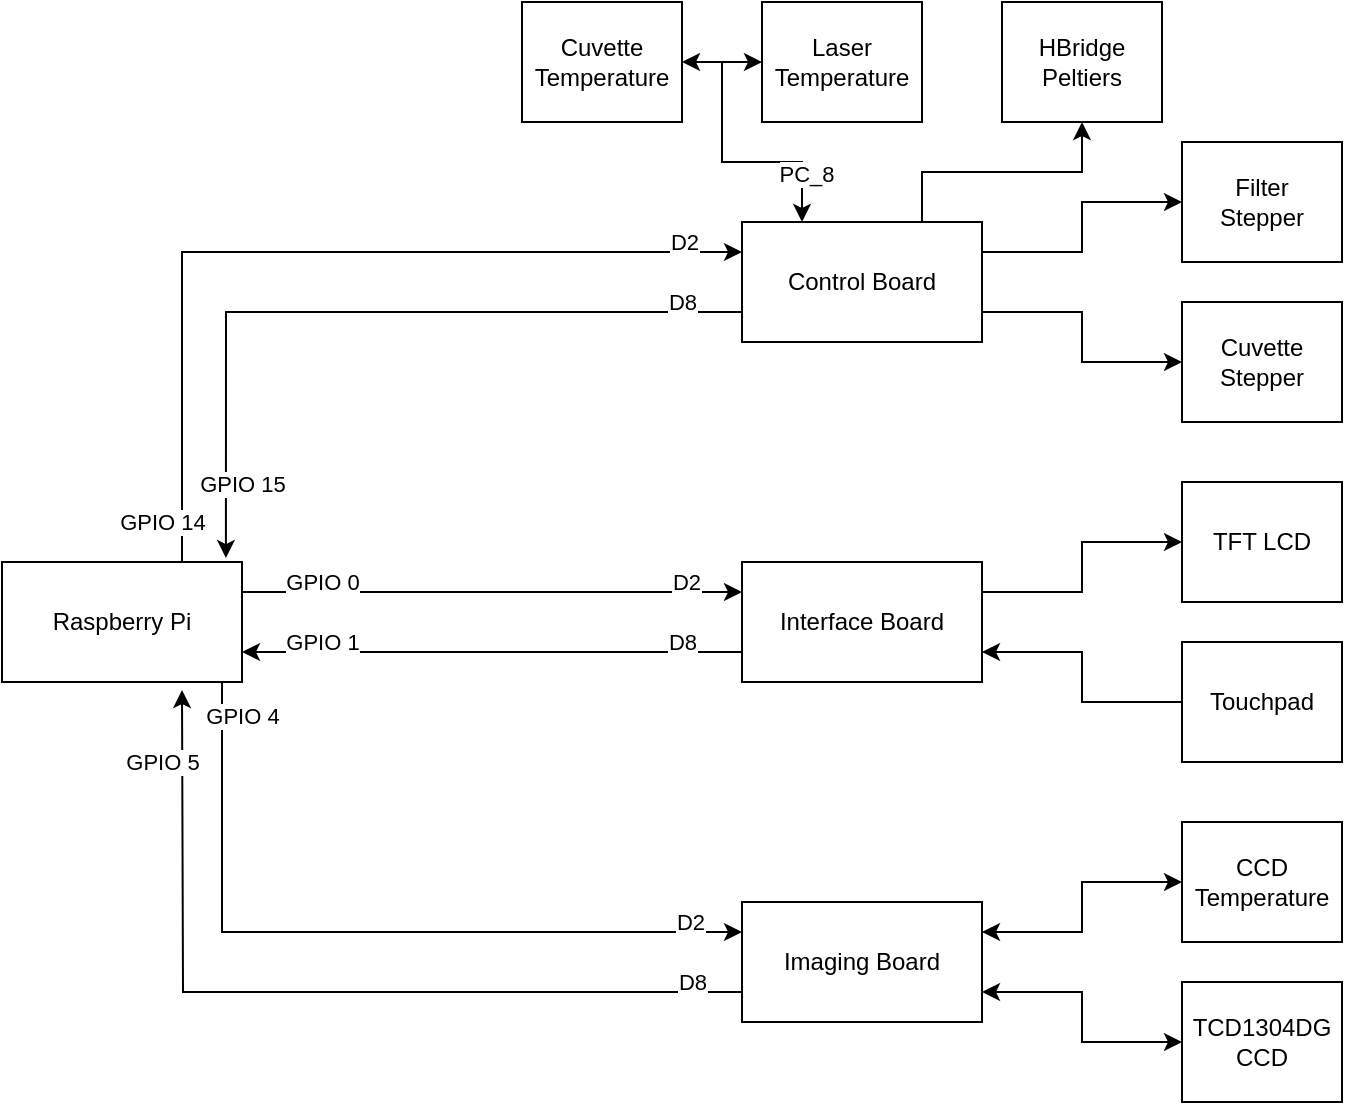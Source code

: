 <mxfile version="14.9.8" type="device"><diagram id="umfn3TfbESv5R6rosuh4" name="Page-1"><mxGraphModel dx="1422" dy="776" grid="1" gridSize="10" guides="1" tooltips="1" connect="1" arrows="1" fold="1" page="1" pageScale="1" pageWidth="850" pageHeight="1100" math="0" shadow="0"><root><mxCell id="0"/><mxCell id="1" parent="0"/><mxCell id="Owtj56LBjJoy0qXv2wrW-5" style="edgeStyle=orthogonalEdgeStyle;rounded=0;orthogonalLoop=1;jettySize=auto;html=1;exitX=0.75;exitY=0;exitDx=0;exitDy=0;entryX=0;entryY=0.25;entryDx=0;entryDy=0;" parent="1" source="Owtj56LBjJoy0qXv2wrW-1" target="Owtj56LBjJoy0qXv2wrW-2" edge="1"><mxGeometry relative="1" as="geometry"/></mxCell><mxCell id="Owtj56LBjJoy0qXv2wrW-10" value="GPIO 14" style="edgeLabel;html=1;align=center;verticalAlign=middle;resizable=0;points=[];" parent="Owtj56LBjJoy0qXv2wrW-5" vertex="1" connectable="0"><mxGeometry x="-0.938" y="-1" relative="1" as="geometry"><mxPoint x="-11" y="-7" as="offset"/></mxGeometry></mxCell><mxCell id="Owtj56LBjJoy0qXv2wrW-11" value="D2" style="edgeLabel;html=1;align=center;verticalAlign=middle;resizable=0;points=[];" parent="Owtj56LBjJoy0qXv2wrW-5" vertex="1" connectable="0"><mxGeometry x="0.924" y="-2" relative="1" as="geometry"><mxPoint x="-13" y="-7" as="offset"/></mxGeometry></mxCell><mxCell id="iiZKAEHKjVZigW6aaVAG-2" style="edgeStyle=orthogonalEdgeStyle;rounded=0;orthogonalLoop=1;jettySize=auto;html=1;exitX=1;exitY=0.25;exitDx=0;exitDy=0;entryX=0;entryY=0.25;entryDx=0;entryDy=0;" edge="1" parent="1" source="Owtj56LBjJoy0qXv2wrW-1" target="Owtj56LBjJoy0qXv2wrW-3"><mxGeometry relative="1" as="geometry"/></mxCell><mxCell id="iiZKAEHKjVZigW6aaVAG-12" value="GPIO 0" style="edgeLabel;html=1;align=center;verticalAlign=middle;resizable=0;points=[];" vertex="1" connectable="0" parent="iiZKAEHKjVZigW6aaVAG-2"><mxGeometry x="-0.856" y="-1" relative="1" as="geometry"><mxPoint x="22" y="-6" as="offset"/></mxGeometry></mxCell><mxCell id="iiZKAEHKjVZigW6aaVAG-13" value="D2" style="edgeLabel;html=1;align=center;verticalAlign=middle;resizable=0;points=[];" vertex="1" connectable="0" parent="iiZKAEHKjVZigW6aaVAG-2"><mxGeometry x="0.776" y="-1" relative="1" as="geometry"><mxPoint y="-6" as="offset"/></mxGeometry></mxCell><mxCell id="iiZKAEHKjVZigW6aaVAG-16" style="edgeStyle=orthogonalEdgeStyle;rounded=0;orthogonalLoop=1;jettySize=auto;html=1;exitX=1;exitY=1;exitDx=0;exitDy=0;entryX=0;entryY=0.25;entryDx=0;entryDy=0;" edge="1" parent="1" source="Owtj56LBjJoy0qXv2wrW-1" target="Owtj56LBjJoy0qXv2wrW-4"><mxGeometry relative="1" as="geometry"><Array as="points"><mxPoint x="150" y="360"/><mxPoint x="150" y="485"/></Array></mxGeometry></mxCell><mxCell id="iiZKAEHKjVZigW6aaVAG-17" value="GPIO 4" style="edgeLabel;html=1;align=center;verticalAlign=middle;resizable=0;points=[];" vertex="1" connectable="0" parent="iiZKAEHKjVZigW6aaVAG-16"><mxGeometry x="-0.863" relative="1" as="geometry"><mxPoint x="10" as="offset"/></mxGeometry></mxCell><mxCell id="iiZKAEHKjVZigW6aaVAG-20" value="D2" style="edgeLabel;html=1;align=center;verticalAlign=middle;resizable=0;points=[];" vertex="1" connectable="0" parent="iiZKAEHKjVZigW6aaVAG-16"><mxGeometry x="0.868" relative="1" as="geometry"><mxPoint y="-5" as="offset"/></mxGeometry></mxCell><mxCell id="Owtj56LBjJoy0qXv2wrW-1" value="Raspberry Pi" style="rounded=0;whiteSpace=wrap;html=1;" parent="1" vertex="1"><mxGeometry x="40" y="300" width="120" height="60" as="geometry"/></mxCell><mxCell id="Owtj56LBjJoy0qXv2wrW-8" style="edgeStyle=orthogonalEdgeStyle;rounded=0;orthogonalLoop=1;jettySize=auto;html=1;exitX=0;exitY=0.75;exitDx=0;exitDy=0;entryX=0.933;entryY=-0.033;entryDx=0;entryDy=0;entryPerimeter=0;" parent="1" source="Owtj56LBjJoy0qXv2wrW-2" target="Owtj56LBjJoy0qXv2wrW-1" edge="1"><mxGeometry relative="1" as="geometry"/></mxCell><mxCell id="Owtj56LBjJoy0qXv2wrW-12" value="D8" style="edgeLabel;html=1;align=center;verticalAlign=middle;resizable=0;points=[];" parent="Owtj56LBjJoy0qXv2wrW-8" vertex="1" connectable="0"><mxGeometry x="-0.778" y="-1" relative="1" as="geometry"><mxPoint x="12" y="-4" as="offset"/></mxGeometry></mxCell><mxCell id="Owtj56LBjJoy0qXv2wrW-13" value="GPIO 15" style="edgeLabel;html=1;align=center;verticalAlign=middle;resizable=0;points=[];" parent="Owtj56LBjJoy0qXv2wrW-8" vertex="1" connectable="0"><mxGeometry x="0.756" y="-1" relative="1" as="geometry"><mxPoint x="9" y="9" as="offset"/></mxGeometry></mxCell><mxCell id="Owtj56LBjJoy0qXv2wrW-41" style="edgeStyle=orthogonalEdgeStyle;rounded=0;orthogonalLoop=1;jettySize=auto;html=1;exitX=1;exitY=0.75;exitDx=0;exitDy=0;entryX=0;entryY=0.5;entryDx=0;entryDy=0;" parent="1" source="Owtj56LBjJoy0qXv2wrW-2" target="Owtj56LBjJoy0qXv2wrW-40" edge="1"><mxGeometry relative="1" as="geometry"/></mxCell><mxCell id="Owtj56LBjJoy0qXv2wrW-42" style="edgeStyle=orthogonalEdgeStyle;rounded=0;orthogonalLoop=1;jettySize=auto;html=1;exitX=1;exitY=0.25;exitDx=0;exitDy=0;entryX=0;entryY=0.5;entryDx=0;entryDy=0;" parent="1" source="Owtj56LBjJoy0qXv2wrW-2" target="Owtj56LBjJoy0qXv2wrW-39" edge="1"><mxGeometry relative="1" as="geometry"/></mxCell><mxCell id="z1LRM5TZB00Z0msjYhgp-2" style="edgeStyle=orthogonalEdgeStyle;rounded=0;orthogonalLoop=1;jettySize=auto;html=1;exitX=0.75;exitY=0;exitDx=0;exitDy=0;entryX=0.5;entryY=1;entryDx=0;entryDy=0;" parent="1" source="Owtj56LBjJoy0qXv2wrW-2" target="z1LRM5TZB00Z0msjYhgp-1" edge="1"><mxGeometry relative="1" as="geometry"/></mxCell><mxCell id="Owtj56LBjJoy0qXv2wrW-2" value="Control Board" style="rounded=0;whiteSpace=wrap;html=1;" parent="1" vertex="1"><mxGeometry x="410" y="130" width="120" height="60" as="geometry"/></mxCell><mxCell id="Owtj56LBjJoy0qXv2wrW-9" style="edgeStyle=orthogonalEdgeStyle;rounded=0;orthogonalLoop=1;jettySize=auto;html=1;exitX=0;exitY=0.75;exitDx=0;exitDy=0;entryX=1;entryY=0.75;entryDx=0;entryDy=0;" parent="1" source="Owtj56LBjJoy0qXv2wrW-3" target="Owtj56LBjJoy0qXv2wrW-1" edge="1"><mxGeometry relative="1" as="geometry"><mxPoint x="190" y="360" as="targetPoint"/><Array as="points"/></mxGeometry></mxCell><mxCell id="iiZKAEHKjVZigW6aaVAG-14" value="D8" style="edgeLabel;html=1;align=center;verticalAlign=middle;resizable=0;points=[];" vertex="1" connectable="0" parent="Owtj56LBjJoy0qXv2wrW-9"><mxGeometry x="-0.784" y="1" relative="1" as="geometry"><mxPoint x="-3" y="-6" as="offset"/></mxGeometry></mxCell><mxCell id="iiZKAEHKjVZigW6aaVAG-15" value="GPIO 1" style="edgeLabel;html=1;align=center;verticalAlign=middle;resizable=0;points=[];" vertex="1" connectable="0" parent="Owtj56LBjJoy0qXv2wrW-9"><mxGeometry x="0.8" y="1" relative="1" as="geometry"><mxPoint x="15" y="-6" as="offset"/></mxGeometry></mxCell><mxCell id="Owtj56LBjJoy0qXv2wrW-24" style="edgeStyle=orthogonalEdgeStyle;rounded=0;orthogonalLoop=1;jettySize=auto;html=1;exitX=1;exitY=0.25;exitDx=0;exitDy=0;entryX=0;entryY=0.5;entryDx=0;entryDy=0;" parent="1" source="Owtj56LBjJoy0qXv2wrW-3" target="Owtj56LBjJoy0qXv2wrW-22" edge="1"><mxGeometry relative="1" as="geometry"/></mxCell><mxCell id="Owtj56LBjJoy0qXv2wrW-3" value="Interface Board" style="rounded=0;whiteSpace=wrap;html=1;" parent="1" vertex="1"><mxGeometry x="410" y="300" width="120" height="60" as="geometry"/></mxCell><mxCell id="Owtj56LBjJoy0qXv2wrW-7" style="edgeStyle=orthogonalEdgeStyle;rounded=0;orthogonalLoop=1;jettySize=auto;html=1;exitX=0;exitY=0.75;exitDx=0;exitDy=0;" parent="1" source="Owtj56LBjJoy0qXv2wrW-4" edge="1"><mxGeometry relative="1" as="geometry"><mxPoint x="130" y="364" as="targetPoint"/></mxGeometry></mxCell><mxCell id="iiZKAEHKjVZigW6aaVAG-18" value="GPIO 5" style="edgeLabel;html=1;align=center;verticalAlign=middle;resizable=0;points=[];" vertex="1" connectable="0" parent="Owtj56LBjJoy0qXv2wrW-7"><mxGeometry x="0.879" y="1" relative="1" as="geometry"><mxPoint x="-9" y="10" as="offset"/></mxGeometry></mxCell><mxCell id="iiZKAEHKjVZigW6aaVAG-21" value="D8" style="edgeLabel;html=1;align=center;verticalAlign=middle;resizable=0;points=[];" vertex="1" connectable="0" parent="Owtj56LBjJoy0qXv2wrW-7"><mxGeometry x="-0.884" y="1" relative="1" as="geometry"><mxPoint y="-6" as="offset"/></mxGeometry></mxCell><mxCell id="Owtj56LBjJoy0qXv2wrW-4" value="Imaging Board" style="whiteSpace=wrap;html=1;" parent="1" vertex="1"><mxGeometry x="410" y="470" width="120" height="60" as="geometry"/></mxCell><mxCell id="Owtj56LBjJoy0qXv2wrW-18" value="TCD1304DG&lt;br&gt;CCD" style="whiteSpace=wrap;html=1;" parent="1" vertex="1"><mxGeometry x="630" y="510" width="80" height="60" as="geometry"/></mxCell><mxCell id="Owtj56LBjJoy0qXv2wrW-22" value="TFT LCD" style="whiteSpace=wrap;html=1;" parent="1" vertex="1"><mxGeometry x="630" y="260" width="80" height="60" as="geometry"/></mxCell><mxCell id="Owtj56LBjJoy0qXv2wrW-25" style="edgeStyle=orthogonalEdgeStyle;rounded=0;orthogonalLoop=1;jettySize=auto;html=1;exitX=0;exitY=0.5;exitDx=0;exitDy=0;entryX=1;entryY=0.75;entryDx=0;entryDy=0;" parent="1" source="Owtj56LBjJoy0qXv2wrW-23" target="Owtj56LBjJoy0qXv2wrW-3" edge="1"><mxGeometry relative="1" as="geometry"/></mxCell><mxCell id="Owtj56LBjJoy0qXv2wrW-23" value="Touchpad" style="whiteSpace=wrap;html=1;" parent="1" vertex="1"><mxGeometry x="630" y="340" width="80" height="60" as="geometry"/></mxCell><mxCell id="Owtj56LBjJoy0qXv2wrW-27" value="" style="endArrow=classic;startArrow=classic;html=1;entryX=0;entryY=0.5;entryDx=0;entryDy=0;exitX=1;exitY=0.75;exitDx=0;exitDy=0;rounded=0;" parent="1" source="Owtj56LBjJoy0qXv2wrW-4" target="Owtj56LBjJoy0qXv2wrW-18" edge="1"><mxGeometry width="50" height="50" relative="1" as="geometry"><mxPoint x="310" y="430" as="sourcePoint"/><mxPoint x="360" y="380" as="targetPoint"/><Array as="points"><mxPoint x="580" y="515"/><mxPoint x="580" y="540"/></Array></mxGeometry></mxCell><mxCell id="Owtj56LBjJoy0qXv2wrW-28" value="CCD Temperature" style="whiteSpace=wrap;html=1;" parent="1" vertex="1"><mxGeometry x="630" y="430" width="80" height="60" as="geometry"/></mxCell><mxCell id="Owtj56LBjJoy0qXv2wrW-29" value="" style="endArrow=classic;startArrow=classic;html=1;rounded=0;exitX=1;exitY=0.25;exitDx=0;exitDy=0;entryX=0;entryY=0.5;entryDx=0;entryDy=0;" parent="1" source="Owtj56LBjJoy0qXv2wrW-4" target="Owtj56LBjJoy0qXv2wrW-28" edge="1"><mxGeometry width="50" height="50" relative="1" as="geometry"><mxPoint x="310" y="430" as="sourcePoint"/><mxPoint x="360" y="380" as="targetPoint"/><Array as="points"><mxPoint x="580" y="485"/><mxPoint x="580" y="460"/></Array></mxGeometry></mxCell><mxCell id="Owtj56LBjJoy0qXv2wrW-31" value="" style="endArrow=classic;html=1;rounded=0;entryX=0.25;entryY=0;entryDx=0;entryDy=0;" parent="1" target="Owtj56LBjJoy0qXv2wrW-2" edge="1"><mxGeometry width="50" height="50" relative="1" as="geometry"><mxPoint x="400" y="50" as="sourcePoint"/><mxPoint x="470" y="130" as="targetPoint"/><Array as="points"><mxPoint x="400" y="100"/><mxPoint x="440" y="100"/></Array></mxGeometry></mxCell><mxCell id="Owtj56LBjJoy0qXv2wrW-37" value="PC_8" style="edgeLabel;html=1;align=center;verticalAlign=middle;resizable=0;points=[];" parent="Owtj56LBjJoy0qXv2wrW-31" vertex="1" connectable="0"><mxGeometry x="0.6" y="2" relative="1" as="geometry"><mxPoint as="offset"/></mxGeometry></mxCell><mxCell id="Owtj56LBjJoy0qXv2wrW-33" value="Cuvette Temperature" style="whiteSpace=wrap;html=1;" parent="1" vertex="1"><mxGeometry x="300" y="20" width="80" height="60" as="geometry"/></mxCell><mxCell id="Owtj56LBjJoy0qXv2wrW-34" value="Laser Temperature" style="whiteSpace=wrap;html=1;" parent="1" vertex="1"><mxGeometry x="420" y="20" width="80" height="60" as="geometry"/></mxCell><mxCell id="Owtj56LBjJoy0qXv2wrW-35" value="" style="endArrow=classic;html=1;entryX=0;entryY=0.5;entryDx=0;entryDy=0;" parent="1" target="Owtj56LBjJoy0qXv2wrW-34" edge="1"><mxGeometry width="50" height="50" relative="1" as="geometry"><mxPoint x="400" y="50" as="sourcePoint"/><mxPoint x="380" y="210" as="targetPoint"/></mxGeometry></mxCell><mxCell id="Owtj56LBjJoy0qXv2wrW-36" value="" style="endArrow=classic;html=1;entryX=1;entryY=0.5;entryDx=0;entryDy=0;" parent="1" target="Owtj56LBjJoy0qXv2wrW-33" edge="1"><mxGeometry width="50" height="50" relative="1" as="geometry"><mxPoint x="400" y="50" as="sourcePoint"/><mxPoint x="380" y="210" as="targetPoint"/></mxGeometry></mxCell><mxCell id="Owtj56LBjJoy0qXv2wrW-39" value="Filter&lt;br&gt;Stepper" style="whiteSpace=wrap;html=1;" parent="1" vertex="1"><mxGeometry x="630" y="90" width="80" height="60" as="geometry"/></mxCell><mxCell id="Owtj56LBjJoy0qXv2wrW-40" value="Cuvette&lt;br&gt;Stepper" style="whiteSpace=wrap;html=1;" parent="1" vertex="1"><mxGeometry x="630" y="170" width="80" height="60" as="geometry"/></mxCell><mxCell id="z1LRM5TZB00Z0msjYhgp-1" value="HBridge&lt;br&gt;Peltiers" style="whiteSpace=wrap;html=1;" parent="1" vertex="1"><mxGeometry x="540" y="20" width="80" height="60" as="geometry"/></mxCell></root></mxGraphModel></diagram></mxfile>